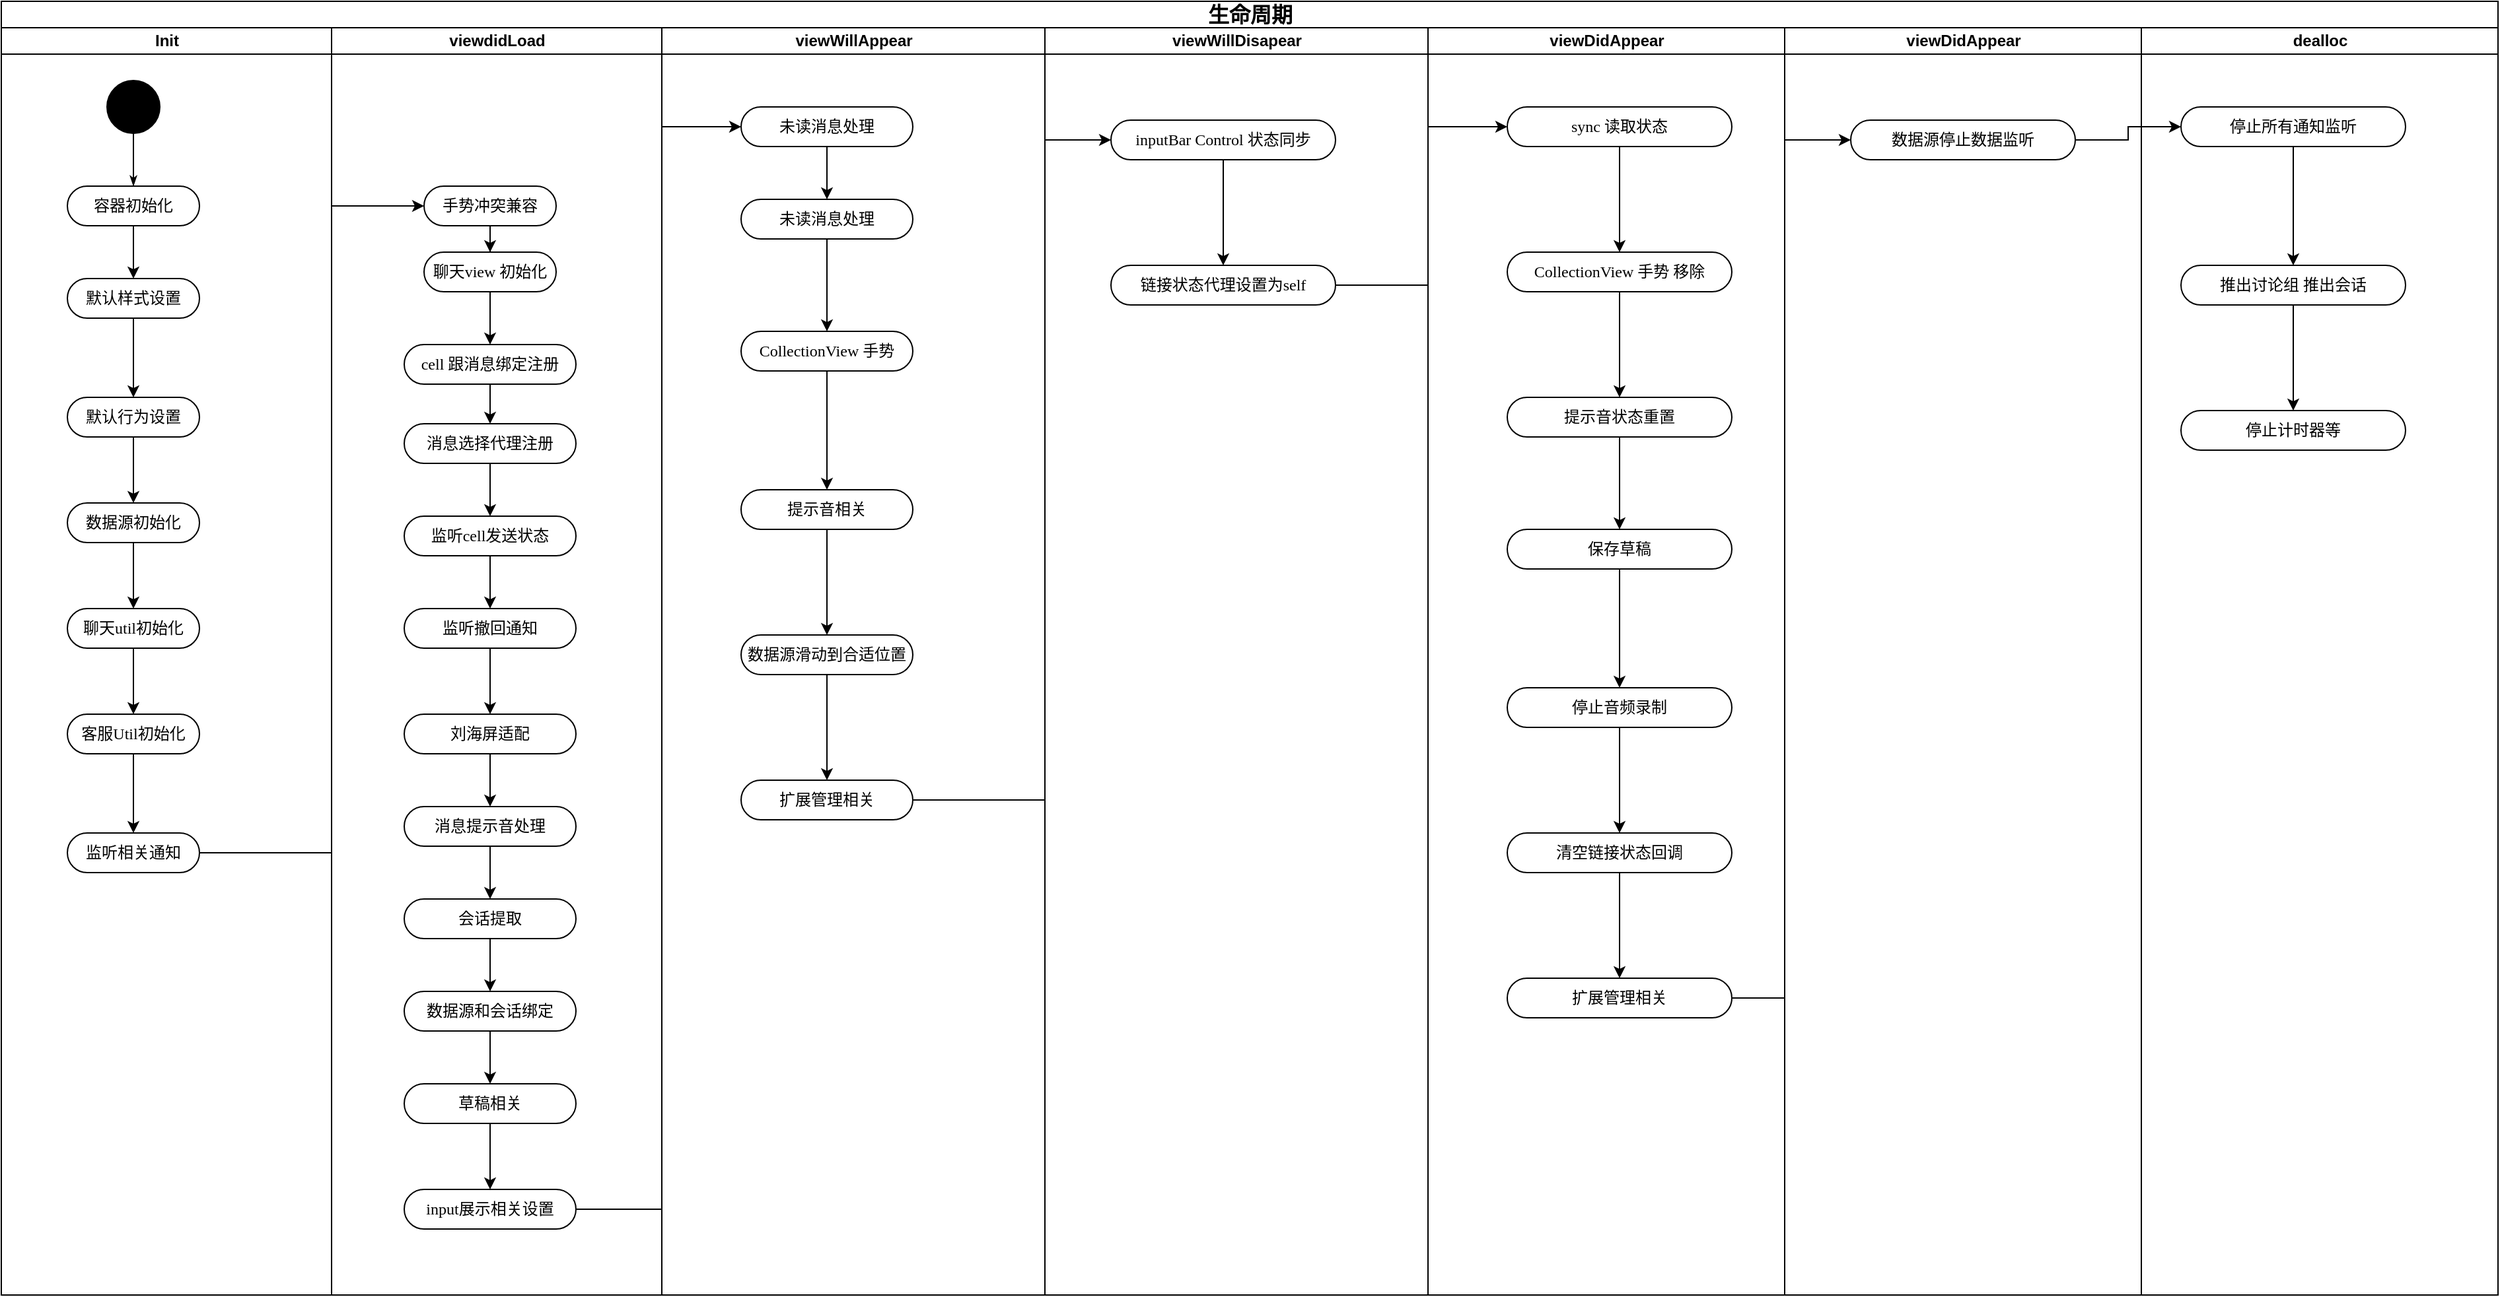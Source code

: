 <mxfile version="20.2.2" type="github">
  <diagram name="Page-1" id="0783ab3e-0a74-02c8-0abd-f7b4e66b4bec">
    <mxGraphModel dx="1636" dy="825" grid="1" gridSize="10" guides="1" tooltips="1" connect="1" arrows="1" fold="1" page="1" pageScale="1" pageWidth="2339" pageHeight="3300" background="none" math="0" shadow="0">
      <root>
        <mxCell id="0" />
        <mxCell id="1" parent="0" />
        <mxCell id="1c1d494c118603dd-1" value="&lt;font style=&quot;font-size: 16px;&quot;&gt;生命周期&lt;/font&gt;" style="swimlane;html=1;childLayout=stackLayout;startSize=20;rounded=0;shadow=0;comic=0;labelBackgroundColor=none;strokeWidth=1;fontFamily=Verdana;fontSize=12;align=center;" parent="1" vertex="1">
          <mxGeometry x="40" y="30" width="1890" height="980" as="geometry" />
        </mxCell>
        <mxCell id="1c1d494c118603dd-2" value="Init" style="swimlane;html=1;startSize=20;" parent="1c1d494c118603dd-1" vertex="1">
          <mxGeometry y="20" width="250" height="960" as="geometry" />
        </mxCell>
        <mxCell id="60571a20871a0731-4" value="" style="ellipse;whiteSpace=wrap;html=1;rounded=0;shadow=0;comic=0;labelBackgroundColor=none;strokeWidth=1;fillColor=#000000;fontFamily=Verdana;fontSize=12;align=center;" parent="1c1d494c118603dd-2" vertex="1">
          <mxGeometry x="80" y="40" width="40" height="40" as="geometry" />
        </mxCell>
        <mxCell id="b0oqLk7NNYaLOgdpKb4l-7" value="" style="edgeStyle=orthogonalEdgeStyle;rounded=0;orthogonalLoop=1;jettySize=auto;html=1;fontSize=12;" edge="1" parent="1c1d494c118603dd-2" source="60571a20871a0731-8" target="b0oqLk7NNYaLOgdpKb4l-4">
          <mxGeometry relative="1" as="geometry" />
        </mxCell>
        <mxCell id="60571a20871a0731-8" value="容器初始化" style="rounded=1;whiteSpace=wrap;html=1;shadow=0;comic=0;labelBackgroundColor=none;strokeWidth=1;fontFamily=Verdana;fontSize=12;align=center;arcSize=50;" parent="1c1d494c118603dd-2" vertex="1">
          <mxGeometry x="50" y="120" width="100" height="30" as="geometry" />
        </mxCell>
        <mxCell id="1c1d494c118603dd-27" style="edgeStyle=orthogonalEdgeStyle;rounded=0;html=1;labelBackgroundColor=none;startArrow=none;startFill=0;startSize=5;endArrow=classicThin;endFill=1;endSize=5;jettySize=auto;orthogonalLoop=1;strokeWidth=1;fontFamily=Verdana;fontSize=12" parent="1c1d494c118603dd-2" source="60571a20871a0731-4" target="60571a20871a0731-8" edge="1">
          <mxGeometry relative="1" as="geometry" />
        </mxCell>
        <mxCell id="b0oqLk7NNYaLOgdpKb4l-11" value="" style="edgeStyle=orthogonalEdgeStyle;rounded=0;orthogonalLoop=1;jettySize=auto;html=1;fontSize=12;" edge="1" parent="1c1d494c118603dd-2" source="b0oqLk7NNYaLOgdpKb4l-4" target="b0oqLk7NNYaLOgdpKb4l-10">
          <mxGeometry relative="1" as="geometry" />
        </mxCell>
        <mxCell id="b0oqLk7NNYaLOgdpKb4l-4" value="默认样式设置" style="rounded=1;whiteSpace=wrap;html=1;shadow=0;comic=0;labelBackgroundColor=none;strokeWidth=1;fontFamily=Verdana;fontSize=12;align=center;arcSize=50;" vertex="1" parent="1c1d494c118603dd-2">
          <mxGeometry x="50" y="190" width="100" height="30" as="geometry" />
        </mxCell>
        <mxCell id="b0oqLk7NNYaLOgdpKb4l-10" value="默认行为设置" style="rounded=1;whiteSpace=wrap;html=1;shadow=0;comic=0;labelBackgroundColor=none;strokeWidth=1;fontFamily=Verdana;fontSize=12;align=center;arcSize=50;" vertex="1" parent="1c1d494c118603dd-2">
          <mxGeometry x="50" y="280" width="100" height="30" as="geometry" />
        </mxCell>
        <mxCell id="b0oqLk7NNYaLOgdpKb4l-15" value="聊天util初始化" style="rounded=1;whiteSpace=wrap;html=1;shadow=0;comic=0;labelBackgroundColor=none;strokeWidth=1;fontFamily=Verdana;fontSize=12;align=center;arcSize=50;" vertex="1" parent="1c1d494c118603dd-2">
          <mxGeometry x="50" y="440" width="100" height="30" as="geometry" />
        </mxCell>
        <mxCell id="b0oqLk7NNYaLOgdpKb4l-17" value="客服Util初始化" style="rounded=1;whiteSpace=wrap;html=1;shadow=0;comic=0;labelBackgroundColor=none;strokeWidth=1;fontFamily=Verdana;fontSize=12;align=center;arcSize=50;" vertex="1" parent="1c1d494c118603dd-2">
          <mxGeometry x="50" y="520" width="100" height="30" as="geometry" />
        </mxCell>
        <mxCell id="b0oqLk7NNYaLOgdpKb4l-18" value="" style="edgeStyle=orthogonalEdgeStyle;rounded=0;orthogonalLoop=1;jettySize=auto;html=1;fontSize=12;" edge="1" parent="1c1d494c118603dd-2" source="b0oqLk7NNYaLOgdpKb4l-15" target="b0oqLk7NNYaLOgdpKb4l-17">
          <mxGeometry relative="1" as="geometry" />
        </mxCell>
        <mxCell id="b0oqLk7NNYaLOgdpKb4l-19" value="监听相关通知" style="rounded=1;whiteSpace=wrap;html=1;shadow=0;comic=0;labelBackgroundColor=none;strokeWidth=1;fontFamily=Verdana;fontSize=12;align=center;arcSize=50;" vertex="1" parent="1c1d494c118603dd-2">
          <mxGeometry x="50" y="610" width="100" height="30" as="geometry" />
        </mxCell>
        <mxCell id="b0oqLk7NNYaLOgdpKb4l-20" value="" style="edgeStyle=orthogonalEdgeStyle;rounded=0;orthogonalLoop=1;jettySize=auto;html=1;fontSize=12;" edge="1" parent="1c1d494c118603dd-2" source="b0oqLk7NNYaLOgdpKb4l-17" target="b0oqLk7NNYaLOgdpKb4l-19">
          <mxGeometry relative="1" as="geometry" />
        </mxCell>
        <mxCell id="1c1d494c118603dd-4" value="viewdidLoad" style="swimlane;html=1;startSize=20;" parent="1c1d494c118603dd-1" vertex="1">
          <mxGeometry x="250" y="20" width="250" height="960" as="geometry" />
        </mxCell>
        <mxCell id="b0oqLk7NNYaLOgdpKb4l-21" value="手势冲突兼容" style="rounded=1;whiteSpace=wrap;html=1;shadow=0;comic=0;labelBackgroundColor=none;strokeWidth=1;fontFamily=Verdana;fontSize=12;align=center;arcSize=50;" vertex="1" parent="1c1d494c118603dd-4">
          <mxGeometry x="70" y="120" width="100" height="30" as="geometry" />
        </mxCell>
        <mxCell id="b0oqLk7NNYaLOgdpKb4l-29" value="" style="edgeStyle=orthogonalEdgeStyle;rounded=0;orthogonalLoop=1;jettySize=auto;html=1;fontSize=12;" edge="1" parent="1c1d494c118603dd-4" source="b0oqLk7NNYaLOgdpKb4l-25" target="b0oqLk7NNYaLOgdpKb4l-28">
          <mxGeometry relative="1" as="geometry" />
        </mxCell>
        <mxCell id="b0oqLk7NNYaLOgdpKb4l-25" value="cell 跟消息绑定注册" style="rounded=1;whiteSpace=wrap;html=1;shadow=0;comic=0;labelBackgroundColor=none;strokeWidth=1;fontFamily=Verdana;fontSize=12;align=center;arcSize=50;" vertex="1" parent="1c1d494c118603dd-4">
          <mxGeometry x="55" y="240" width="130" height="30" as="geometry" />
        </mxCell>
        <mxCell id="b0oqLk7NNYaLOgdpKb4l-28" value="消息选择代理注册" style="rounded=1;whiteSpace=wrap;html=1;shadow=0;comic=0;labelBackgroundColor=none;strokeWidth=1;fontFamily=Verdana;fontSize=12;align=center;arcSize=50;" vertex="1" parent="1c1d494c118603dd-4">
          <mxGeometry x="55" y="300" width="130" height="30" as="geometry" />
        </mxCell>
        <mxCell id="b0oqLk7NNYaLOgdpKb4l-35" value="" style="edgeStyle=orthogonalEdgeStyle;rounded=0;orthogonalLoop=1;jettySize=auto;html=1;fontSize=12;" edge="1" parent="1c1d494c118603dd-4" source="b0oqLk7NNYaLOgdpKb4l-32" target="b0oqLk7NNYaLOgdpKb4l-34">
          <mxGeometry relative="1" as="geometry" />
        </mxCell>
        <mxCell id="b0oqLk7NNYaLOgdpKb4l-32" value="监听撤回通知" style="rounded=1;whiteSpace=wrap;html=1;shadow=0;comic=0;labelBackgroundColor=none;strokeWidth=1;fontFamily=Verdana;fontSize=12;align=center;arcSize=50;" vertex="1" parent="1c1d494c118603dd-4">
          <mxGeometry x="55" y="440" width="130" height="30" as="geometry" />
        </mxCell>
        <mxCell id="b0oqLk7NNYaLOgdpKb4l-34" value="刘海屏适配" style="rounded=1;whiteSpace=wrap;html=1;shadow=0;comic=0;labelBackgroundColor=none;strokeWidth=1;fontFamily=Verdana;fontSize=12;align=center;arcSize=50;" vertex="1" parent="1c1d494c118603dd-4">
          <mxGeometry x="55" y="520" width="130" height="30" as="geometry" />
        </mxCell>
        <mxCell id="b0oqLk7NNYaLOgdpKb4l-30" value="监听cell发送状态" style="rounded=1;whiteSpace=wrap;html=1;shadow=0;comic=0;labelBackgroundColor=none;strokeWidth=1;fontFamily=Verdana;fontSize=12;align=center;arcSize=50;" vertex="1" parent="1c1d494c118603dd-4">
          <mxGeometry x="55" y="370" width="130" height="30" as="geometry" />
        </mxCell>
        <mxCell id="b0oqLk7NNYaLOgdpKb4l-31" value="" style="edgeStyle=orthogonalEdgeStyle;rounded=0;orthogonalLoop=1;jettySize=auto;html=1;fontSize=12;" edge="1" parent="1c1d494c118603dd-4" source="b0oqLk7NNYaLOgdpKb4l-28" target="b0oqLk7NNYaLOgdpKb4l-30">
          <mxGeometry relative="1" as="geometry" />
        </mxCell>
        <mxCell id="b0oqLk7NNYaLOgdpKb4l-33" value="" style="edgeStyle=orthogonalEdgeStyle;rounded=0;orthogonalLoop=1;jettySize=auto;html=1;fontSize=12;" edge="1" parent="1c1d494c118603dd-4" source="b0oqLk7NNYaLOgdpKb4l-30" target="b0oqLk7NNYaLOgdpKb4l-32">
          <mxGeometry relative="1" as="geometry" />
        </mxCell>
        <mxCell id="b0oqLk7NNYaLOgdpKb4l-39" value="" style="edgeStyle=orthogonalEdgeStyle;rounded=0;orthogonalLoop=1;jettySize=auto;html=1;fontSize=12;" edge="1" parent="1c1d494c118603dd-4" source="b0oqLk7NNYaLOgdpKb4l-36" target="b0oqLk7NNYaLOgdpKb4l-38">
          <mxGeometry relative="1" as="geometry" />
        </mxCell>
        <mxCell id="b0oqLk7NNYaLOgdpKb4l-36" value="消息提示音处理" style="rounded=1;whiteSpace=wrap;html=1;shadow=0;comic=0;labelBackgroundColor=none;strokeWidth=1;fontFamily=Verdana;fontSize=12;align=center;arcSize=50;" vertex="1" parent="1c1d494c118603dd-4">
          <mxGeometry x="55" y="590" width="130" height="30" as="geometry" />
        </mxCell>
        <mxCell id="b0oqLk7NNYaLOgdpKb4l-37" value="" style="edgeStyle=orthogonalEdgeStyle;rounded=0;orthogonalLoop=1;jettySize=auto;html=1;fontSize=12;" edge="1" parent="1c1d494c118603dd-4" source="b0oqLk7NNYaLOgdpKb4l-34" target="b0oqLk7NNYaLOgdpKb4l-36">
          <mxGeometry relative="1" as="geometry" />
        </mxCell>
        <mxCell id="b0oqLk7NNYaLOgdpKb4l-38" value="会话提取" style="rounded=1;whiteSpace=wrap;html=1;shadow=0;comic=0;labelBackgroundColor=none;strokeWidth=1;fontFamily=Verdana;fontSize=12;align=center;arcSize=50;" vertex="1" parent="1c1d494c118603dd-4">
          <mxGeometry x="55" y="660" width="130" height="30" as="geometry" />
        </mxCell>
        <mxCell id="b0oqLk7NNYaLOgdpKb4l-40" value="数据源和会话绑定" style="rounded=1;whiteSpace=wrap;html=1;shadow=0;comic=0;labelBackgroundColor=none;strokeWidth=1;fontFamily=Verdana;fontSize=12;align=center;arcSize=50;" vertex="1" parent="1c1d494c118603dd-4">
          <mxGeometry x="55" y="730" width="130" height="30" as="geometry" />
        </mxCell>
        <mxCell id="b0oqLk7NNYaLOgdpKb4l-41" value="" style="edgeStyle=orthogonalEdgeStyle;rounded=0;orthogonalLoop=1;jettySize=auto;html=1;fontSize=12;" edge="1" parent="1c1d494c118603dd-4" source="b0oqLk7NNYaLOgdpKb4l-38" target="b0oqLk7NNYaLOgdpKb4l-40">
          <mxGeometry relative="1" as="geometry" />
        </mxCell>
        <mxCell id="b0oqLk7NNYaLOgdpKb4l-45" value="" style="edgeStyle=orthogonalEdgeStyle;rounded=0;orthogonalLoop=1;jettySize=auto;html=1;fontSize=12;" edge="1" parent="1c1d494c118603dd-4" source="b0oqLk7NNYaLOgdpKb4l-42" target="b0oqLk7NNYaLOgdpKb4l-44">
          <mxGeometry relative="1" as="geometry" />
        </mxCell>
        <mxCell id="b0oqLk7NNYaLOgdpKb4l-42" value="草稿相关" style="rounded=1;whiteSpace=wrap;html=1;shadow=0;comic=0;labelBackgroundColor=none;strokeWidth=1;fontFamily=Verdana;fontSize=12;align=center;arcSize=50;" vertex="1" parent="1c1d494c118603dd-4">
          <mxGeometry x="55" y="800" width="130" height="30" as="geometry" />
        </mxCell>
        <mxCell id="b0oqLk7NNYaLOgdpKb4l-43" value="" style="edgeStyle=orthogonalEdgeStyle;rounded=0;orthogonalLoop=1;jettySize=auto;html=1;fontSize=12;" edge="1" parent="1c1d494c118603dd-4" source="b0oqLk7NNYaLOgdpKb4l-40" target="b0oqLk7NNYaLOgdpKb4l-42">
          <mxGeometry relative="1" as="geometry" />
        </mxCell>
        <mxCell id="b0oqLk7NNYaLOgdpKb4l-44" value="input展示相关设置" style="rounded=1;whiteSpace=wrap;html=1;shadow=0;comic=0;labelBackgroundColor=none;strokeWidth=1;fontFamily=Verdana;fontSize=12;align=center;arcSize=50;" vertex="1" parent="1c1d494c118603dd-4">
          <mxGeometry x="55" y="880" width="130" height="30" as="geometry" />
        </mxCell>
        <mxCell id="b0oqLk7NNYaLOgdpKb4l-22" value="" style="edgeStyle=orthogonalEdgeStyle;rounded=0;orthogonalLoop=1;jettySize=auto;html=1;fontSize=12;" edge="1" parent="1c1d494c118603dd-1" source="b0oqLk7NNYaLOgdpKb4l-19" target="b0oqLk7NNYaLOgdpKb4l-21">
          <mxGeometry relative="1" as="geometry">
            <Array as="points">
              <mxPoint x="250" y="645" />
              <mxPoint x="250" y="155" />
            </Array>
          </mxGeometry>
        </mxCell>
        <mxCell id="b0oqLk7NNYaLOgdpKb4l-12" value="viewWillAppear" style="swimlane;html=1;startSize=20;" vertex="1" parent="1c1d494c118603dd-1">
          <mxGeometry x="500" y="20" width="290" height="960" as="geometry" />
        </mxCell>
        <mxCell id="b0oqLk7NNYaLOgdpKb4l-50" value="" style="edgeStyle=orthogonalEdgeStyle;rounded=0;orthogonalLoop=1;jettySize=auto;html=1;fontSize=12;" edge="1" parent="b0oqLk7NNYaLOgdpKb4l-12" source="b0oqLk7NNYaLOgdpKb4l-47" target="b0oqLk7NNYaLOgdpKb4l-49">
          <mxGeometry relative="1" as="geometry" />
        </mxCell>
        <mxCell id="b0oqLk7NNYaLOgdpKb4l-47" value="未读消息处理" style="rounded=1;whiteSpace=wrap;html=1;shadow=0;comic=0;labelBackgroundColor=none;strokeWidth=1;fontFamily=Verdana;fontSize=12;align=center;arcSize=50;" vertex="1" parent="b0oqLk7NNYaLOgdpKb4l-12">
          <mxGeometry x="60" y="60" width="130" height="30" as="geometry" />
        </mxCell>
        <mxCell id="b0oqLk7NNYaLOgdpKb4l-49" value="未读消息处理" style="rounded=1;whiteSpace=wrap;html=1;shadow=0;comic=0;labelBackgroundColor=none;strokeWidth=1;fontFamily=Verdana;fontSize=12;align=center;arcSize=50;" vertex="1" parent="b0oqLk7NNYaLOgdpKb4l-12">
          <mxGeometry x="60" y="130" width="130" height="30" as="geometry" />
        </mxCell>
        <mxCell id="b0oqLk7NNYaLOgdpKb4l-56" value="" style="edgeStyle=orthogonalEdgeStyle;rounded=0;orthogonalLoop=1;jettySize=auto;html=1;fontSize=12;" edge="1" parent="b0oqLk7NNYaLOgdpKb4l-12" source="b0oqLk7NNYaLOgdpKb4l-53" target="b0oqLk7NNYaLOgdpKb4l-55">
          <mxGeometry relative="1" as="geometry" />
        </mxCell>
        <mxCell id="b0oqLk7NNYaLOgdpKb4l-53" value="提示音相关" style="rounded=1;whiteSpace=wrap;html=1;shadow=0;comic=0;labelBackgroundColor=none;strokeWidth=1;fontFamily=Verdana;fontSize=12;align=center;arcSize=50;" vertex="1" parent="b0oqLk7NNYaLOgdpKb4l-12">
          <mxGeometry x="60" y="350" width="130" height="30" as="geometry" />
        </mxCell>
        <mxCell id="b0oqLk7NNYaLOgdpKb4l-58" value="" style="edgeStyle=orthogonalEdgeStyle;rounded=0;orthogonalLoop=1;jettySize=auto;html=1;fontSize=12;" edge="1" parent="b0oqLk7NNYaLOgdpKb4l-12" source="b0oqLk7NNYaLOgdpKb4l-55" target="b0oqLk7NNYaLOgdpKb4l-57">
          <mxGeometry relative="1" as="geometry" />
        </mxCell>
        <mxCell id="b0oqLk7NNYaLOgdpKb4l-55" value="数据源滑动到合适位置" style="rounded=1;whiteSpace=wrap;html=1;shadow=0;comic=0;labelBackgroundColor=none;strokeWidth=1;fontFamily=Verdana;fontSize=12;align=center;arcSize=50;" vertex="1" parent="b0oqLk7NNYaLOgdpKb4l-12">
          <mxGeometry x="60" y="460" width="130" height="30" as="geometry" />
        </mxCell>
        <mxCell id="b0oqLk7NNYaLOgdpKb4l-57" value="扩展管理相关" style="rounded=1;whiteSpace=wrap;html=1;shadow=0;comic=0;labelBackgroundColor=none;strokeWidth=1;fontFamily=Verdana;fontSize=12;align=center;arcSize=50;" vertex="1" parent="b0oqLk7NNYaLOgdpKb4l-12">
          <mxGeometry x="60" y="570" width="130" height="30" as="geometry" />
        </mxCell>
        <mxCell id="b0oqLk7NNYaLOgdpKb4l-48" value="" style="edgeStyle=orthogonalEdgeStyle;rounded=0;orthogonalLoop=1;jettySize=auto;html=1;fontSize=12;" edge="1" parent="1c1d494c118603dd-1" source="b0oqLk7NNYaLOgdpKb4l-44" target="b0oqLk7NNYaLOgdpKb4l-47">
          <mxGeometry relative="1" as="geometry">
            <Array as="points">
              <mxPoint x="500" y="915" />
              <mxPoint x="500" y="95" />
            </Array>
          </mxGeometry>
        </mxCell>
        <mxCell id="b0oqLk7NNYaLOgdpKb4l-60" value="" style="edgeStyle=orthogonalEdgeStyle;rounded=0;orthogonalLoop=1;jettySize=auto;html=1;fontSize=12;" edge="1" parent="1c1d494c118603dd-1" source="b0oqLk7NNYaLOgdpKb4l-57" target="b0oqLk7NNYaLOgdpKb4l-59">
          <mxGeometry relative="1" as="geometry">
            <Array as="points">
              <mxPoint x="790" y="605" />
              <mxPoint x="790" y="105" />
            </Array>
          </mxGeometry>
        </mxCell>
        <mxCell id="b0oqLk7NNYaLOgdpKb4l-46" value="viewWillDisapear" style="swimlane;html=1;startSize=20;" vertex="1" parent="1c1d494c118603dd-1">
          <mxGeometry x="790" y="20" width="290" height="960" as="geometry" />
        </mxCell>
        <mxCell id="b0oqLk7NNYaLOgdpKb4l-62" value="" style="edgeStyle=orthogonalEdgeStyle;rounded=0;orthogonalLoop=1;jettySize=auto;html=1;fontSize=12;" edge="1" parent="b0oqLk7NNYaLOgdpKb4l-46" source="b0oqLk7NNYaLOgdpKb4l-59" target="b0oqLk7NNYaLOgdpKb4l-61">
          <mxGeometry relative="1" as="geometry" />
        </mxCell>
        <mxCell id="b0oqLk7NNYaLOgdpKb4l-59" value="inputBar Control 状态同步" style="rounded=1;whiteSpace=wrap;html=1;shadow=0;comic=0;labelBackgroundColor=none;strokeWidth=1;fontFamily=Verdana;fontSize=12;align=center;arcSize=50;" vertex="1" parent="b0oqLk7NNYaLOgdpKb4l-46">
          <mxGeometry x="50" y="70" width="170" height="30" as="geometry" />
        </mxCell>
        <mxCell id="b0oqLk7NNYaLOgdpKb4l-61" value="链接状态代理设置为self" style="rounded=1;whiteSpace=wrap;html=1;shadow=0;comic=0;labelBackgroundColor=none;strokeWidth=1;fontFamily=Verdana;fontSize=12;align=center;arcSize=50;" vertex="1" parent="b0oqLk7NNYaLOgdpKb4l-46">
          <mxGeometry x="50" y="180" width="170" height="30" as="geometry" />
        </mxCell>
        <mxCell id="b0oqLk7NNYaLOgdpKb4l-63" value="viewDidAppear" style="swimlane;html=1;startSize=20;" vertex="1" parent="1c1d494c118603dd-1">
          <mxGeometry x="1080" y="20" width="270" height="960" as="geometry" />
        </mxCell>
        <mxCell id="b0oqLk7NNYaLOgdpKb4l-78" value="" style="edgeStyle=orthogonalEdgeStyle;rounded=0;orthogonalLoop=1;jettySize=auto;html=1;fontSize=12;" edge="1" parent="b0oqLk7NNYaLOgdpKb4l-63" source="b0oqLk7NNYaLOgdpKb4l-75" target="b0oqLk7NNYaLOgdpKb4l-77">
          <mxGeometry relative="1" as="geometry" />
        </mxCell>
        <mxCell id="b0oqLk7NNYaLOgdpKb4l-75" value="sync 读取状态" style="rounded=1;whiteSpace=wrap;html=1;shadow=0;comic=0;labelBackgroundColor=none;strokeWidth=1;fontFamily=Verdana;fontSize=12;align=center;arcSize=50;" vertex="1" parent="b0oqLk7NNYaLOgdpKb4l-63">
          <mxGeometry x="60" y="60" width="170" height="30" as="geometry" />
        </mxCell>
        <mxCell id="b0oqLk7NNYaLOgdpKb4l-80" value="" style="edgeStyle=orthogonalEdgeStyle;rounded=0;orthogonalLoop=1;jettySize=auto;html=1;fontSize=12;" edge="1" parent="b0oqLk7NNYaLOgdpKb4l-63" source="b0oqLk7NNYaLOgdpKb4l-77" target="b0oqLk7NNYaLOgdpKb4l-79">
          <mxGeometry relative="1" as="geometry" />
        </mxCell>
        <mxCell id="b0oqLk7NNYaLOgdpKb4l-77" value="CollectionView 手势 移除" style="rounded=1;whiteSpace=wrap;html=1;shadow=0;comic=0;labelBackgroundColor=none;strokeWidth=1;fontFamily=Verdana;fontSize=12;align=center;arcSize=50;" vertex="1" parent="b0oqLk7NNYaLOgdpKb4l-63">
          <mxGeometry x="60" y="170" width="170" height="30" as="geometry" />
        </mxCell>
        <mxCell id="b0oqLk7NNYaLOgdpKb4l-79" value="提示音状态重置" style="rounded=1;whiteSpace=wrap;html=1;shadow=0;comic=0;labelBackgroundColor=none;strokeWidth=1;fontFamily=Verdana;fontSize=12;align=center;arcSize=50;" vertex="1" parent="b0oqLk7NNYaLOgdpKb4l-63">
          <mxGeometry x="60" y="280" width="170" height="30" as="geometry" />
        </mxCell>
        <mxCell id="b0oqLk7NNYaLOgdpKb4l-86" value="" style="edgeStyle=orthogonalEdgeStyle;rounded=0;orthogonalLoop=1;jettySize=auto;html=1;fontSize=12;" edge="1" parent="b0oqLk7NNYaLOgdpKb4l-63" source="b0oqLk7NNYaLOgdpKb4l-83" target="b0oqLk7NNYaLOgdpKb4l-85">
          <mxGeometry relative="1" as="geometry" />
        </mxCell>
        <mxCell id="b0oqLk7NNYaLOgdpKb4l-83" value="停止音频录制" style="rounded=1;whiteSpace=wrap;html=1;shadow=0;comic=0;labelBackgroundColor=none;strokeWidth=1;fontFamily=Verdana;fontSize=12;align=center;arcSize=50;" vertex="1" parent="b0oqLk7NNYaLOgdpKb4l-63">
          <mxGeometry x="60" y="500" width="170" height="30" as="geometry" />
        </mxCell>
        <mxCell id="b0oqLk7NNYaLOgdpKb4l-88" value="" style="edgeStyle=orthogonalEdgeStyle;rounded=0;orthogonalLoop=1;jettySize=auto;html=1;fontSize=12;" edge="1" parent="b0oqLk7NNYaLOgdpKb4l-63" source="b0oqLk7NNYaLOgdpKb4l-85" target="b0oqLk7NNYaLOgdpKb4l-87">
          <mxGeometry relative="1" as="geometry" />
        </mxCell>
        <mxCell id="b0oqLk7NNYaLOgdpKb4l-85" value="清空链接状态回调" style="rounded=1;whiteSpace=wrap;html=1;shadow=0;comic=0;labelBackgroundColor=none;strokeWidth=1;fontFamily=Verdana;fontSize=12;align=center;arcSize=50;" vertex="1" parent="b0oqLk7NNYaLOgdpKb4l-63">
          <mxGeometry x="60" y="610" width="170" height="30" as="geometry" />
        </mxCell>
        <mxCell id="b0oqLk7NNYaLOgdpKb4l-87" value="扩展管理相关" style="rounded=1;whiteSpace=wrap;html=1;shadow=0;comic=0;labelBackgroundColor=none;strokeWidth=1;fontFamily=Verdana;fontSize=12;align=center;arcSize=50;" vertex="1" parent="b0oqLk7NNYaLOgdpKb4l-63">
          <mxGeometry x="60" y="720" width="170" height="30" as="geometry" />
        </mxCell>
        <mxCell id="b0oqLk7NNYaLOgdpKb4l-67" value="viewDidAppear" style="swimlane;html=1;startSize=20;" vertex="1" parent="1c1d494c118603dd-1">
          <mxGeometry x="1350" y="20" width="270" height="960" as="geometry" />
        </mxCell>
        <mxCell id="b0oqLk7NNYaLOgdpKb4l-89" value="数据源停止数据监听" style="rounded=1;whiteSpace=wrap;html=1;shadow=0;comic=0;labelBackgroundColor=none;strokeWidth=1;fontFamily=Verdana;fontSize=12;align=center;arcSize=50;" vertex="1" parent="b0oqLk7NNYaLOgdpKb4l-67">
          <mxGeometry x="50" y="70" width="170" height="30" as="geometry" />
        </mxCell>
        <mxCell id="b0oqLk7NNYaLOgdpKb4l-71" value="dealloc" style="swimlane;html=1;startSize=20;" vertex="1" parent="1c1d494c118603dd-1">
          <mxGeometry x="1620" y="20" width="270" height="960" as="geometry" />
        </mxCell>
        <mxCell id="b0oqLk7NNYaLOgdpKb4l-96" value="" style="edgeStyle=orthogonalEdgeStyle;rounded=0;orthogonalLoop=1;jettySize=auto;html=1;fontSize=12;" edge="1" parent="b0oqLk7NNYaLOgdpKb4l-71" source="b0oqLk7NNYaLOgdpKb4l-93" target="b0oqLk7NNYaLOgdpKb4l-95">
          <mxGeometry relative="1" as="geometry" />
        </mxCell>
        <mxCell id="b0oqLk7NNYaLOgdpKb4l-93" value="推出讨论组 推出会话" style="rounded=1;whiteSpace=wrap;html=1;shadow=0;comic=0;labelBackgroundColor=none;strokeWidth=1;fontFamily=Verdana;fontSize=12;align=center;arcSize=50;" vertex="1" parent="b0oqLk7NNYaLOgdpKb4l-71">
          <mxGeometry x="30" y="180" width="170" height="30" as="geometry" />
        </mxCell>
        <mxCell id="b0oqLk7NNYaLOgdpKb4l-95" value="停止计时器等" style="rounded=1;whiteSpace=wrap;html=1;shadow=0;comic=0;labelBackgroundColor=none;strokeWidth=1;fontFamily=Verdana;fontSize=12;align=center;arcSize=50;" vertex="1" parent="b0oqLk7NNYaLOgdpKb4l-71">
          <mxGeometry x="30" y="290" width="170" height="30" as="geometry" />
        </mxCell>
        <mxCell id="b0oqLk7NNYaLOgdpKb4l-76" value="" style="edgeStyle=orthogonalEdgeStyle;rounded=0;orthogonalLoop=1;jettySize=auto;html=1;fontSize=12;" edge="1" parent="1c1d494c118603dd-1" source="b0oqLk7NNYaLOgdpKb4l-61" target="b0oqLk7NNYaLOgdpKb4l-75">
          <mxGeometry relative="1" as="geometry">
            <Array as="points">
              <mxPoint x="1080" y="215" />
              <mxPoint x="1080" y="95" />
            </Array>
          </mxGeometry>
        </mxCell>
        <mxCell id="b0oqLk7NNYaLOgdpKb4l-90" value="" style="edgeStyle=orthogonalEdgeStyle;rounded=0;orthogonalLoop=1;jettySize=auto;html=1;fontSize=12;" edge="1" parent="1c1d494c118603dd-1" source="b0oqLk7NNYaLOgdpKb4l-87" target="b0oqLk7NNYaLOgdpKb4l-89">
          <mxGeometry relative="1" as="geometry">
            <Array as="points">
              <mxPoint x="1350" y="755" />
              <mxPoint x="1350" y="105" />
            </Array>
          </mxGeometry>
        </mxCell>
        <mxCell id="b0oqLk7NNYaLOgdpKb4l-16" value="" style="edgeStyle=orthogonalEdgeStyle;rounded=0;orthogonalLoop=1;jettySize=auto;html=1;fontSize=12;" edge="1" parent="1" source="b0oqLk7NNYaLOgdpKb4l-13" target="b0oqLk7NNYaLOgdpKb4l-15">
          <mxGeometry relative="1" as="geometry" />
        </mxCell>
        <mxCell id="b0oqLk7NNYaLOgdpKb4l-13" value="数据源初始化" style="rounded=1;whiteSpace=wrap;html=1;shadow=0;comic=0;labelBackgroundColor=none;strokeWidth=1;fontFamily=Verdana;fontSize=12;align=center;arcSize=50;" vertex="1" parent="1">
          <mxGeometry x="90" y="410" width="100" height="30" as="geometry" />
        </mxCell>
        <mxCell id="b0oqLk7NNYaLOgdpKb4l-14" value="" style="edgeStyle=orthogonalEdgeStyle;rounded=0;orthogonalLoop=1;jettySize=auto;html=1;fontSize=12;" edge="1" parent="1" source="b0oqLk7NNYaLOgdpKb4l-10" target="b0oqLk7NNYaLOgdpKb4l-13">
          <mxGeometry relative="1" as="geometry" />
        </mxCell>
        <mxCell id="b0oqLk7NNYaLOgdpKb4l-26" value="" style="edgeStyle=orthogonalEdgeStyle;rounded=0;orthogonalLoop=1;jettySize=auto;html=1;fontSize=12;" edge="1" parent="1" source="b0oqLk7NNYaLOgdpKb4l-23" target="b0oqLk7NNYaLOgdpKb4l-25">
          <mxGeometry relative="1" as="geometry" />
        </mxCell>
        <mxCell id="b0oqLk7NNYaLOgdpKb4l-23" value="聊天view 初始化" style="rounded=1;whiteSpace=wrap;html=1;shadow=0;comic=0;labelBackgroundColor=none;strokeWidth=1;fontFamily=Verdana;fontSize=12;align=center;arcSize=50;" vertex="1" parent="1">
          <mxGeometry x="360" y="220" width="100" height="30" as="geometry" />
        </mxCell>
        <mxCell id="b0oqLk7NNYaLOgdpKb4l-24" value="" style="edgeStyle=orthogonalEdgeStyle;rounded=0;orthogonalLoop=1;jettySize=auto;html=1;fontSize=12;" edge="1" parent="1" source="b0oqLk7NNYaLOgdpKb4l-21" target="b0oqLk7NNYaLOgdpKb4l-23">
          <mxGeometry relative="1" as="geometry" />
        </mxCell>
        <mxCell id="b0oqLk7NNYaLOgdpKb4l-54" value="" style="edgeStyle=orthogonalEdgeStyle;rounded=0;orthogonalLoop=1;jettySize=auto;html=1;fontSize=12;" edge="1" parent="1" source="b0oqLk7NNYaLOgdpKb4l-51" target="b0oqLk7NNYaLOgdpKb4l-53">
          <mxGeometry relative="1" as="geometry" />
        </mxCell>
        <mxCell id="b0oqLk7NNYaLOgdpKb4l-51" value="CollectionView 手势" style="rounded=1;whiteSpace=wrap;html=1;shadow=0;comic=0;labelBackgroundColor=none;strokeWidth=1;fontFamily=Verdana;fontSize=12;align=center;arcSize=50;" vertex="1" parent="1">
          <mxGeometry x="600" y="280" width="130" height="30" as="geometry" />
        </mxCell>
        <mxCell id="b0oqLk7NNYaLOgdpKb4l-52" value="" style="edgeStyle=orthogonalEdgeStyle;rounded=0;orthogonalLoop=1;jettySize=auto;html=1;fontSize=12;" edge="1" parent="1" source="b0oqLk7NNYaLOgdpKb4l-49" target="b0oqLk7NNYaLOgdpKb4l-51">
          <mxGeometry relative="1" as="geometry" />
        </mxCell>
        <mxCell id="b0oqLk7NNYaLOgdpKb4l-84" value="" style="edgeStyle=orthogonalEdgeStyle;rounded=0;orthogonalLoop=1;jettySize=auto;html=1;fontSize=12;" edge="1" parent="1" source="b0oqLk7NNYaLOgdpKb4l-81" target="b0oqLk7NNYaLOgdpKb4l-83">
          <mxGeometry relative="1" as="geometry" />
        </mxCell>
        <mxCell id="b0oqLk7NNYaLOgdpKb4l-81" value="保存草稿" style="rounded=1;whiteSpace=wrap;html=1;shadow=0;comic=0;labelBackgroundColor=none;strokeWidth=1;fontFamily=Verdana;fontSize=12;align=center;arcSize=50;" vertex="1" parent="1">
          <mxGeometry x="1180" y="430" width="170" height="30" as="geometry" />
        </mxCell>
        <mxCell id="b0oqLk7NNYaLOgdpKb4l-82" value="" style="edgeStyle=orthogonalEdgeStyle;rounded=0;orthogonalLoop=1;jettySize=auto;html=1;fontSize=12;" edge="1" parent="1" source="b0oqLk7NNYaLOgdpKb4l-79" target="b0oqLk7NNYaLOgdpKb4l-81">
          <mxGeometry relative="1" as="geometry" />
        </mxCell>
        <mxCell id="b0oqLk7NNYaLOgdpKb4l-94" value="" style="edgeStyle=orthogonalEdgeStyle;rounded=0;orthogonalLoop=1;jettySize=auto;html=1;fontSize=12;" edge="1" parent="1" source="b0oqLk7NNYaLOgdpKb4l-91" target="b0oqLk7NNYaLOgdpKb4l-93">
          <mxGeometry relative="1" as="geometry" />
        </mxCell>
        <mxCell id="b0oqLk7NNYaLOgdpKb4l-91" value="停止所有通知监听" style="rounded=1;whiteSpace=wrap;html=1;shadow=0;comic=0;labelBackgroundColor=none;strokeWidth=1;fontFamily=Verdana;fontSize=12;align=center;arcSize=50;" vertex="1" parent="1">
          <mxGeometry x="1690" y="110" width="170" height="30" as="geometry" />
        </mxCell>
        <mxCell id="b0oqLk7NNYaLOgdpKb4l-92" value="" style="edgeStyle=orthogonalEdgeStyle;rounded=0;orthogonalLoop=1;jettySize=auto;html=1;fontSize=12;" edge="1" parent="1" source="b0oqLk7NNYaLOgdpKb4l-89" target="b0oqLk7NNYaLOgdpKb4l-91">
          <mxGeometry relative="1" as="geometry" />
        </mxCell>
      </root>
    </mxGraphModel>
  </diagram>
</mxfile>
